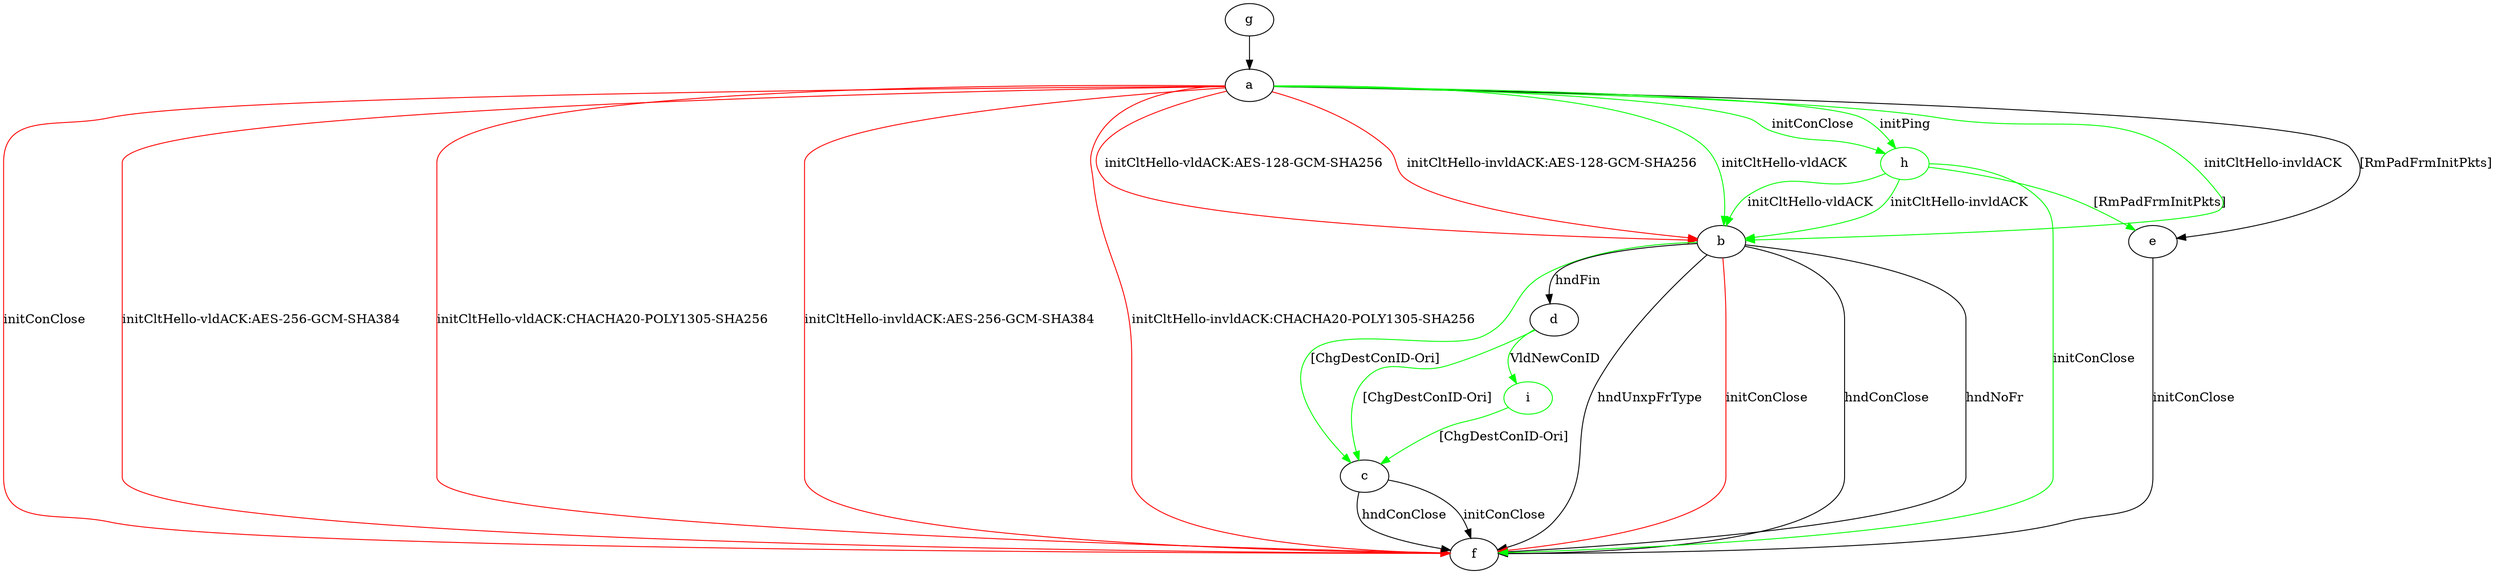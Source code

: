digraph "" {
	a -> b	[key=0,
		color=green,
		label="initCltHello-vldACK "];
	a -> b	[key=1,
		color=green,
		label="initCltHello-invldACK "];
	a -> b	[key=2,
		color=red,
		label="initCltHello-vldACK:AES-128-GCM-SHA256 "];
	a -> b	[key=3,
		color=red,
		label="initCltHello-invldACK:AES-128-GCM-SHA256 "];
	a -> e	[key=0,
		label="[RmPadFrmInitPkts] "];
	a -> f	[key=0,
		color=red,
		label="initConClose "];
	a -> f	[key=1,
		color=red,
		label="initCltHello-vldACK:AES-256-GCM-SHA384 "];
	a -> f	[key=2,
		color=red,
		label="initCltHello-vldACK:CHACHA20-POLY1305-SHA256 "];
	a -> f	[key=3,
		color=red,
		label="initCltHello-invldACK:AES-256-GCM-SHA384 "];
	a -> f	[key=4,
		color=red,
		label="initCltHello-invldACK:CHACHA20-POLY1305-SHA256 "];
	h	[color=green];
	a -> h	[key=0,
		color=green,
		label="initPing "];
	a -> h	[key=1,
		color=green,
		label="initConClose "];
	b -> c	[key=0,
		color=green,
		label="[ChgDestConID-Ori] "];
	b -> d	[key=0,
		label="hndFin "];
	b -> f	[key=0,
		label="hndConClose "];
	b -> f	[key=1,
		label="hndNoFr "];
	b -> f	[key=2,
		label="hndUnxpFrType "];
	b -> f	[key=3,
		color=red,
		label="initConClose "];
	c -> f	[key=0,
		label="initConClose "];
	c -> f	[key=1,
		label="hndConClose "];
	d -> c	[key=0,
		color=green,
		label="[ChgDestConID-Ori] "];
	i	[color=green];
	d -> i	[key=0,
		color=green,
		label="VldNewConID "];
	e -> f	[key=0,
		label="initConClose "];
	g -> a	[key=0];
	h -> b	[key=0,
		color=green,
		label="initCltHello-vldACK "];
	h -> b	[key=1,
		color=green,
		label="initCltHello-invldACK "];
	h -> e	[key=0,
		color=green,
		label="[RmPadFrmInitPkts] "];
	h -> f	[key=0,
		color=green,
		label="initConClose "];
	i -> c	[key=0,
		color=green,
		label="[ChgDestConID-Ori] "];
}
